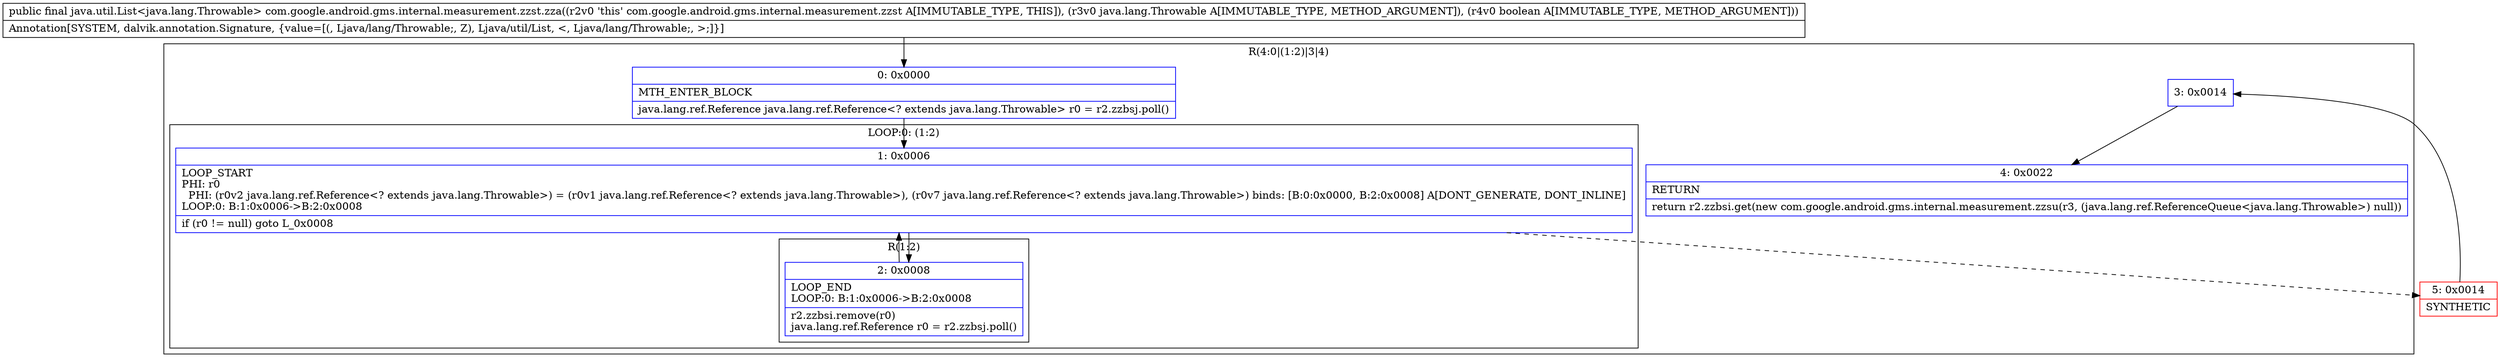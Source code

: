 digraph "CFG forcom.google.android.gms.internal.measurement.zzst.zza(Ljava\/lang\/Throwable;Z)Ljava\/util\/List;" {
subgraph cluster_Region_1569818317 {
label = "R(4:0|(1:2)|3|4)";
node [shape=record,color=blue];
Node_0 [shape=record,label="{0\:\ 0x0000|MTH_ENTER_BLOCK\l|java.lang.ref.Reference java.lang.ref.Reference\<? extends java.lang.Throwable\> r0 = r2.zzbsj.poll()\l}"];
subgraph cluster_LoopRegion_38949706 {
label = "LOOP:0: (1:2)";
node [shape=record,color=blue];
Node_1 [shape=record,label="{1\:\ 0x0006|LOOP_START\lPHI: r0 \l  PHI: (r0v2 java.lang.ref.Reference\<? extends java.lang.Throwable\>) = (r0v1 java.lang.ref.Reference\<? extends java.lang.Throwable\>), (r0v7 java.lang.ref.Reference\<? extends java.lang.Throwable\>) binds: [B:0:0x0000, B:2:0x0008] A[DONT_GENERATE, DONT_INLINE]\lLOOP:0: B:1:0x0006\-\>B:2:0x0008\l|if (r0 != null) goto L_0x0008\l}"];
subgraph cluster_Region_33417924 {
label = "R(1:2)";
node [shape=record,color=blue];
Node_2 [shape=record,label="{2\:\ 0x0008|LOOP_END\lLOOP:0: B:1:0x0006\-\>B:2:0x0008\l|r2.zzbsi.remove(r0)\ljava.lang.ref.Reference r0 = r2.zzbsj.poll()\l}"];
}
}
Node_3 [shape=record,label="{3\:\ 0x0014}"];
Node_4 [shape=record,label="{4\:\ 0x0022|RETURN\l|return r2.zzbsi.get(new com.google.android.gms.internal.measurement.zzsu(r3, (java.lang.ref.ReferenceQueue\<java.lang.Throwable\>) null))\l}"];
}
Node_5 [shape=record,color=red,label="{5\:\ 0x0014|SYNTHETIC\l}"];
MethodNode[shape=record,label="{public final java.util.List\<java.lang.Throwable\> com.google.android.gms.internal.measurement.zzst.zza((r2v0 'this' com.google.android.gms.internal.measurement.zzst A[IMMUTABLE_TYPE, THIS]), (r3v0 java.lang.Throwable A[IMMUTABLE_TYPE, METHOD_ARGUMENT]), (r4v0 boolean A[IMMUTABLE_TYPE, METHOD_ARGUMENT]))  | Annotation[SYSTEM, dalvik.annotation.Signature, \{value=[(, Ljava\/lang\/Throwable;, Z), Ljava\/util\/List, \<, Ljava\/lang\/Throwable;, \>;]\}]\l}"];
MethodNode -> Node_0;
Node_0 -> Node_1;
Node_1 -> Node_2;
Node_1 -> Node_5[style=dashed];
Node_2 -> Node_1;
Node_3 -> Node_4;
Node_5 -> Node_3;
}

